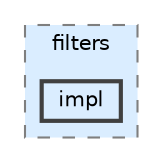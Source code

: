 digraph "src/include/cpp-toolbox/pcl/filters/impl"
{
 // LATEX_PDF_SIZE
  bgcolor="transparent";
  edge [fontname=Helvetica,fontsize=10,labelfontname=Helvetica,labelfontsize=10];
  node [fontname=Helvetica,fontsize=10,shape=box,height=0.2,width=0.4];
  compound=true
  subgraph clusterdir_db6ed2df9ca48b48cffa25729378b8de {
    graph [ bgcolor="#daedff", pencolor="grey50", label="filters", fontname=Helvetica,fontsize=10 style="filled,dashed", URL="dir_db6ed2df9ca48b48cffa25729378b8de.html",tooltip=""]
  dir_15407bf573b84458490d9ee2317432c1 [label="impl", fillcolor="#daedff", color="grey25", style="filled,bold", URL="dir_15407bf573b84458490d9ee2317432c1.html",tooltip=""];
  }
}
